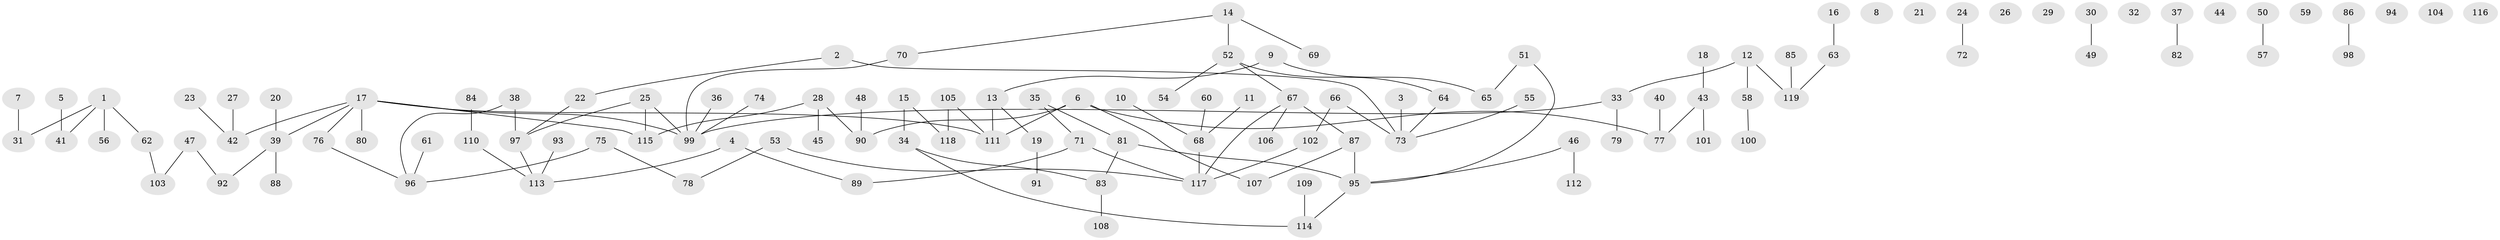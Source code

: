 // coarse degree distribution, {3: 0.125, 2: 0.275, 1: 0.275, 5: 0.0625, 0: 0.1875, 9: 0.0125, 4: 0.05, 6: 0.0125}
// Generated by graph-tools (version 1.1) at 2025/23/03/03/25 07:23:24]
// undirected, 119 vertices, 115 edges
graph export_dot {
graph [start="1"]
  node [color=gray90,style=filled];
  1;
  2;
  3;
  4;
  5;
  6;
  7;
  8;
  9;
  10;
  11;
  12;
  13;
  14;
  15;
  16;
  17;
  18;
  19;
  20;
  21;
  22;
  23;
  24;
  25;
  26;
  27;
  28;
  29;
  30;
  31;
  32;
  33;
  34;
  35;
  36;
  37;
  38;
  39;
  40;
  41;
  42;
  43;
  44;
  45;
  46;
  47;
  48;
  49;
  50;
  51;
  52;
  53;
  54;
  55;
  56;
  57;
  58;
  59;
  60;
  61;
  62;
  63;
  64;
  65;
  66;
  67;
  68;
  69;
  70;
  71;
  72;
  73;
  74;
  75;
  76;
  77;
  78;
  79;
  80;
  81;
  82;
  83;
  84;
  85;
  86;
  87;
  88;
  89;
  90;
  91;
  92;
  93;
  94;
  95;
  96;
  97;
  98;
  99;
  100;
  101;
  102;
  103;
  104;
  105;
  106;
  107;
  108;
  109;
  110;
  111;
  112;
  113;
  114;
  115;
  116;
  117;
  118;
  119;
  1 -- 31;
  1 -- 41;
  1 -- 56;
  1 -- 62;
  2 -- 22;
  2 -- 73;
  3 -- 73;
  4 -- 89;
  4 -- 113;
  5 -- 41;
  6 -- 77;
  6 -- 90;
  6 -- 107;
  6 -- 111;
  7 -- 31;
  9 -- 13;
  9 -- 65;
  10 -- 68;
  11 -- 68;
  12 -- 33;
  12 -- 58;
  12 -- 119;
  13 -- 19;
  13 -- 111;
  14 -- 52;
  14 -- 69;
  14 -- 70;
  15 -- 34;
  15 -- 118;
  16 -- 63;
  17 -- 39;
  17 -- 42;
  17 -- 76;
  17 -- 80;
  17 -- 99;
  17 -- 111;
  17 -- 115;
  18 -- 43;
  19 -- 91;
  20 -- 39;
  22 -- 97;
  23 -- 42;
  24 -- 72;
  25 -- 97;
  25 -- 99;
  25 -- 115;
  27 -- 42;
  28 -- 45;
  28 -- 90;
  28 -- 115;
  30 -- 49;
  33 -- 79;
  33 -- 99;
  34 -- 83;
  34 -- 114;
  35 -- 71;
  35 -- 81;
  36 -- 99;
  37 -- 82;
  38 -- 96;
  38 -- 97;
  39 -- 88;
  39 -- 92;
  40 -- 77;
  43 -- 77;
  43 -- 101;
  46 -- 95;
  46 -- 112;
  47 -- 92;
  47 -- 103;
  48 -- 90;
  50 -- 57;
  51 -- 65;
  51 -- 95;
  52 -- 54;
  52 -- 64;
  52 -- 67;
  53 -- 78;
  53 -- 117;
  55 -- 73;
  58 -- 100;
  60 -- 68;
  61 -- 96;
  62 -- 103;
  63 -- 119;
  64 -- 73;
  66 -- 73;
  66 -- 102;
  67 -- 87;
  67 -- 106;
  67 -- 117;
  68 -- 117;
  70 -- 99;
  71 -- 89;
  71 -- 117;
  74 -- 99;
  75 -- 78;
  75 -- 96;
  76 -- 96;
  81 -- 83;
  81 -- 95;
  83 -- 108;
  84 -- 110;
  85 -- 119;
  86 -- 98;
  87 -- 95;
  87 -- 107;
  93 -- 113;
  95 -- 114;
  97 -- 113;
  102 -- 117;
  105 -- 111;
  105 -- 118;
  109 -- 114;
  110 -- 113;
}
